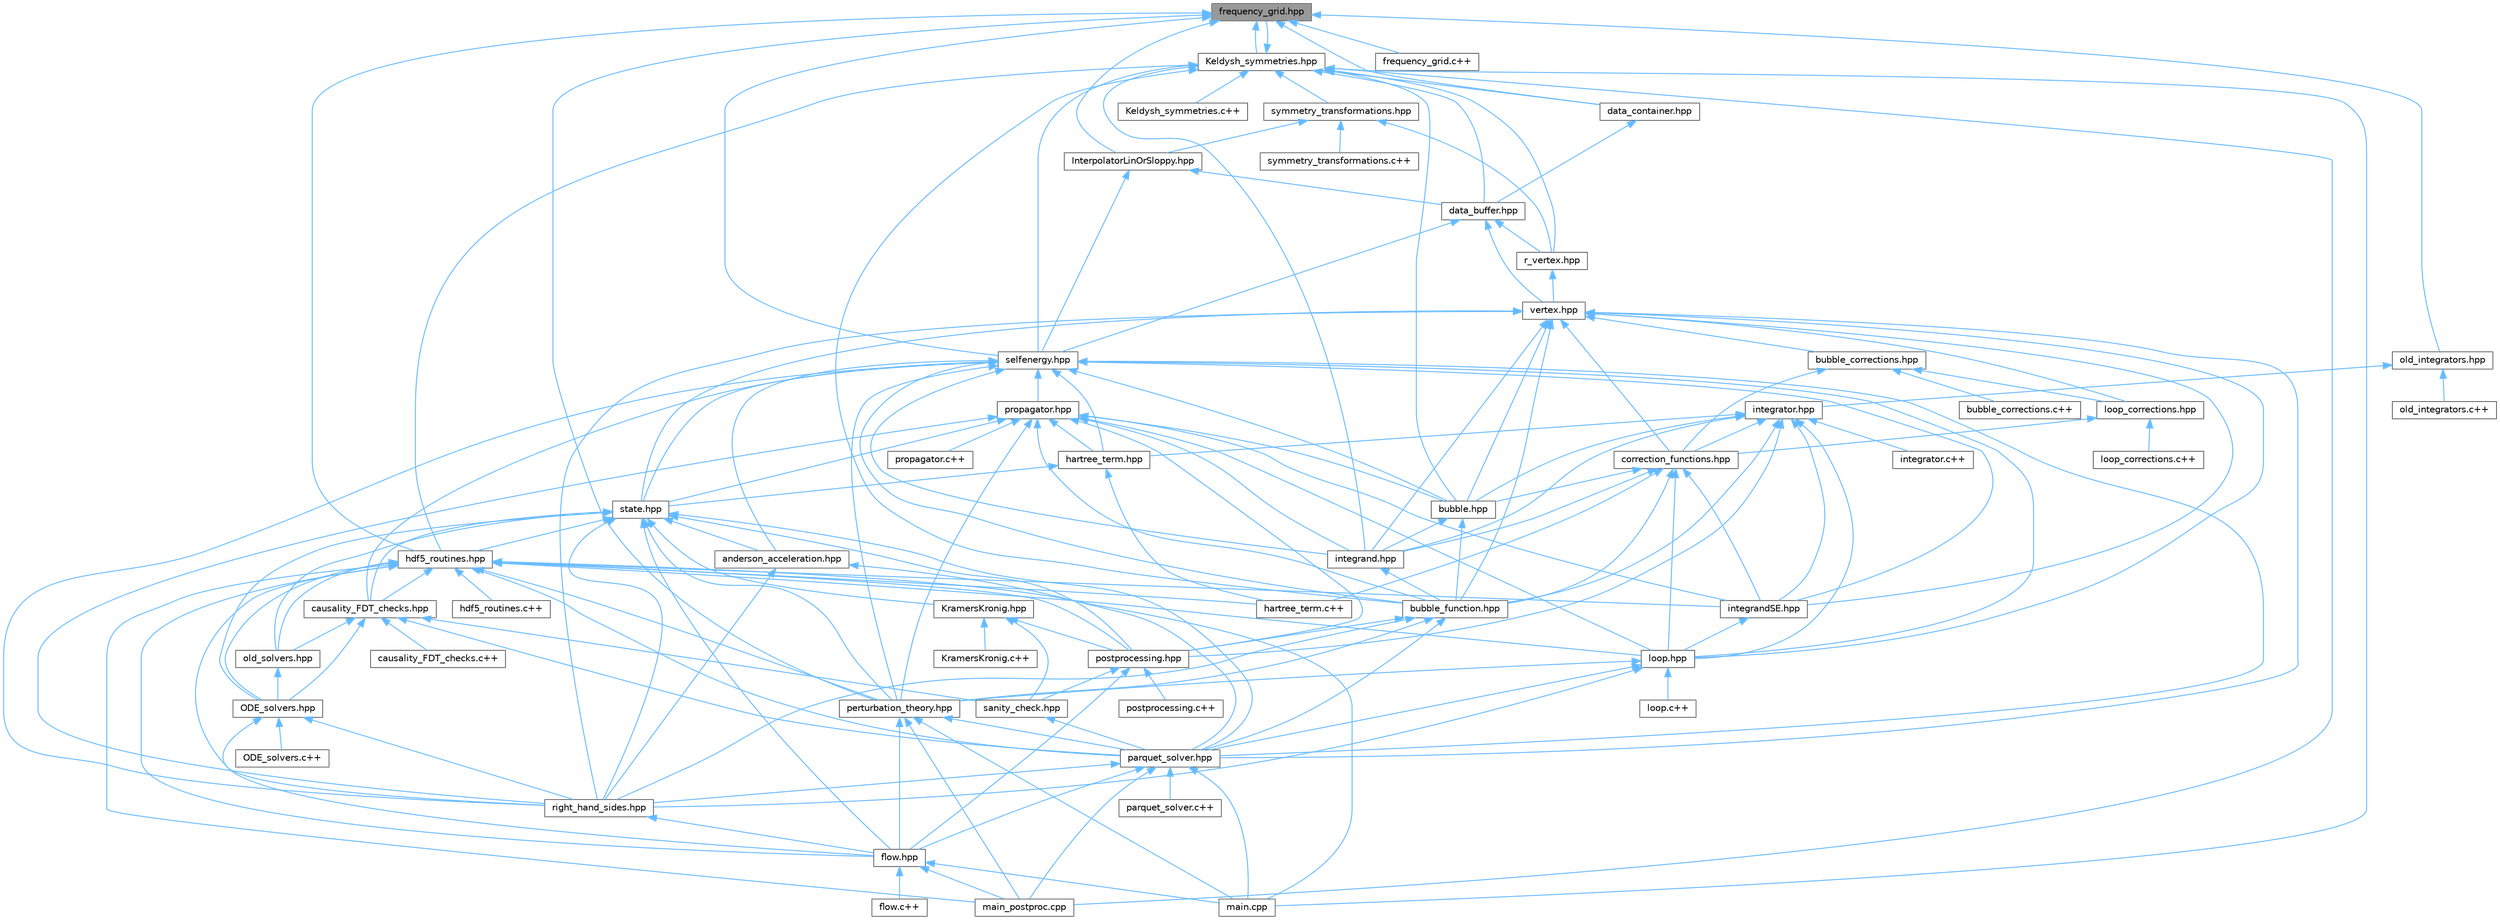digraph "frequency_grid.hpp"
{
 // INTERACTIVE_SVG=YES
 // LATEX_PDF_SIZE
  bgcolor="transparent";
  edge [fontname=Helvetica,fontsize=10,labelfontname=Helvetica,labelfontsize=10];
  node [fontname=Helvetica,fontsize=10,shape=box,height=0.2,width=0.4];
  Node1 [id="Node000001",label="frequency_grid.hpp",height=0.2,width=0.4,color="gray40", fillcolor="grey60", style="filled", fontcolor="black",tooltip=" "];
  Node1 -> Node2 [id="edge1_Node000001_Node000002",dir="back",color="steelblue1",style="solid",tooltip=" "];
  Node2 [id="Node000002",label="InterpolatorLinOrSloppy.hpp",height=0.2,width=0.4,color="grey40", fillcolor="white", style="filled",URL="$d3/d17/InterpolatorLinOrSloppy_8hpp.html",tooltip=" "];
  Node2 -> Node3 [id="edge2_Node000002_Node000003",dir="back",color="steelblue1",style="solid",tooltip=" "];
  Node3 [id="Node000003",label="data_buffer.hpp",height=0.2,width=0.4,color="grey40", fillcolor="white", style="filled",URL="$dc/d80/data__buffer_8hpp.html",tooltip=" "];
  Node3 -> Node4 [id="edge3_Node000003_Node000004",dir="back",color="steelblue1",style="solid",tooltip=" "];
  Node4 [id="Node000004",label="r_vertex.hpp",height=0.2,width=0.4,color="grey40", fillcolor="white", style="filled",URL="$d3/d22/r__vertex_8hpp.html",tooltip=" "];
  Node4 -> Node5 [id="edge4_Node000004_Node000005",dir="back",color="steelblue1",style="solid",tooltip=" "];
  Node5 [id="Node000005",label="vertex.hpp",height=0.2,width=0.4,color="grey40", fillcolor="white", style="filled",URL="$d1/d2d/vertex_8hpp.html",tooltip=" "];
  Node5 -> Node6 [id="edge5_Node000005_Node000006",dir="back",color="steelblue1",style="solid",tooltip=" "];
  Node6 [id="Node000006",label="bubble.hpp",height=0.2,width=0.4,color="grey40", fillcolor="white", style="filled",URL="$d0/dac/bubble_8hpp.html",tooltip=" "];
  Node6 -> Node7 [id="edge6_Node000006_Node000007",dir="back",color="steelblue1",style="solid",tooltip=" "];
  Node7 [id="Node000007",label="bubble_function.hpp",height=0.2,width=0.4,color="grey40", fillcolor="white", style="filled",URL="$de/de8/bubble__function_8hpp.html",tooltip=" "];
  Node7 -> Node8 [id="edge7_Node000007_Node000008",dir="back",color="steelblue1",style="solid",tooltip=" "];
  Node8 [id="Node000008",label="parquet_solver.hpp",height=0.2,width=0.4,color="grey40", fillcolor="white", style="filled",URL="$dd/d0a/parquet__solver_8hpp.html",tooltip=" "];
  Node8 -> Node9 [id="edge8_Node000008_Node000009",dir="back",color="steelblue1",style="solid",tooltip=" "];
  Node9 [id="Node000009",label="flow.hpp",height=0.2,width=0.4,color="grey40", fillcolor="white", style="filled",URL="$d5/d21/flow_8hpp.html",tooltip=" "];
  Node9 -> Node10 [id="edge9_Node000009_Node000010",dir="back",color="steelblue1",style="solid",tooltip=" "];
  Node10 [id="Node000010",label="flow.c++",height=0.2,width=0.4,color="grey40", fillcolor="white", style="filled",URL="$d4/dde/flow_8c_09_09.html",tooltip=" "];
  Node9 -> Node11 [id="edge10_Node000009_Node000011",dir="back",color="steelblue1",style="solid",tooltip=" "];
  Node11 [id="Node000011",label="main.cpp",height=0.2,width=0.4,color="grey40", fillcolor="white", style="filled",URL="$df/d0a/main_8cpp.html",tooltip=" "];
  Node9 -> Node12 [id="edge11_Node000009_Node000012",dir="back",color="steelblue1",style="solid",tooltip=" "];
  Node12 [id="Node000012",label="main_postproc.cpp",height=0.2,width=0.4,color="grey40", fillcolor="white", style="filled",URL="$dd/d00/main__postproc_8cpp.html",tooltip=" "];
  Node8 -> Node11 [id="edge12_Node000008_Node000011",dir="back",color="steelblue1",style="solid",tooltip=" "];
  Node8 -> Node12 [id="edge13_Node000008_Node000012",dir="back",color="steelblue1",style="solid",tooltip=" "];
  Node8 -> Node13 [id="edge14_Node000008_Node000013",dir="back",color="steelblue1",style="solid",tooltip=" "];
  Node13 [id="Node000013",label="parquet_solver.c++",height=0.2,width=0.4,color="grey40", fillcolor="white", style="filled",URL="$d5/d94/parquet__solver_8c_09_09.html",tooltip=" "];
  Node8 -> Node14 [id="edge15_Node000008_Node000014",dir="back",color="steelblue1",style="solid",tooltip=" "];
  Node14 [id="Node000014",label="right_hand_sides.hpp",height=0.2,width=0.4,color="grey40", fillcolor="white", style="filled",URL="$d8/dea/right__hand__sides_8hpp.html",tooltip=" "];
  Node14 -> Node9 [id="edge16_Node000014_Node000009",dir="back",color="steelblue1",style="solid",tooltip=" "];
  Node7 -> Node15 [id="edge17_Node000007_Node000015",dir="back",color="steelblue1",style="solid",tooltip=" "];
  Node15 [id="Node000015",label="perturbation_theory.hpp",height=0.2,width=0.4,color="grey40", fillcolor="white", style="filled",URL="$d5/d0d/perturbation__theory_8hpp.html",tooltip=" "];
  Node15 -> Node9 [id="edge18_Node000015_Node000009",dir="back",color="steelblue1",style="solid",tooltip=" "];
  Node15 -> Node11 [id="edge19_Node000015_Node000011",dir="back",color="steelblue1",style="solid",tooltip=" "];
  Node15 -> Node12 [id="edge20_Node000015_Node000012",dir="back",color="steelblue1",style="solid",tooltip=" "];
  Node15 -> Node8 [id="edge21_Node000015_Node000008",dir="back",color="steelblue1",style="solid",tooltip=" "];
  Node7 -> Node16 [id="edge22_Node000007_Node000016",dir="back",color="steelblue1",style="solid",tooltip=" "];
  Node16 [id="Node000016",label="postprocessing.hpp",height=0.2,width=0.4,color="grey40", fillcolor="white", style="filled",URL="$d4/d81/postprocessing_8hpp.html",tooltip=" "];
  Node16 -> Node9 [id="edge23_Node000016_Node000009",dir="back",color="steelblue1",style="solid",tooltip=" "];
  Node16 -> Node17 [id="edge24_Node000016_Node000017",dir="back",color="steelblue1",style="solid",tooltip=" "];
  Node17 [id="Node000017",label="postprocessing.c++",height=0.2,width=0.4,color="grey40", fillcolor="white", style="filled",URL="$d9/dae/postprocessing_8c_09_09.html",tooltip=" "];
  Node16 -> Node18 [id="edge25_Node000016_Node000018",dir="back",color="steelblue1",style="solid",tooltip=" "];
  Node18 [id="Node000018",label="sanity_check.hpp",height=0.2,width=0.4,color="grey40", fillcolor="white", style="filled",URL="$d2/d3f/sanity__check_8hpp.html",tooltip=" "];
  Node18 -> Node8 [id="edge26_Node000018_Node000008",dir="back",color="steelblue1",style="solid",tooltip=" "];
  Node7 -> Node14 [id="edge27_Node000007_Node000014",dir="back",color="steelblue1",style="solid",tooltip=" "];
  Node6 -> Node19 [id="edge28_Node000006_Node000019",dir="back",color="steelblue1",style="solid",tooltip=" "];
  Node19 [id="Node000019",label="integrand.hpp",height=0.2,width=0.4,color="grey40", fillcolor="white", style="filled",URL="$df/d83/integrand_8hpp.html",tooltip=" "];
  Node19 -> Node7 [id="edge29_Node000019_Node000007",dir="back",color="steelblue1",style="solid",tooltip=" "];
  Node5 -> Node20 [id="edge30_Node000005_Node000020",dir="back",color="steelblue1",style="solid",tooltip=" "];
  Node20 [id="Node000020",label="bubble_corrections.hpp",height=0.2,width=0.4,color="grey40", fillcolor="white", style="filled",URL="$dd/dea/bubble__corrections_8hpp.html",tooltip=" "];
  Node20 -> Node21 [id="edge31_Node000020_Node000021",dir="back",color="steelblue1",style="solid",tooltip=" "];
  Node21 [id="Node000021",label="bubble_corrections.c++",height=0.2,width=0.4,color="grey40", fillcolor="white", style="filled",URL="$d7/d3a/bubble__corrections_8c_09_09.html",tooltip=" "];
  Node20 -> Node22 [id="edge32_Node000020_Node000022",dir="back",color="steelblue1",style="solid",tooltip=" "];
  Node22 [id="Node000022",label="correction_functions.hpp",height=0.2,width=0.4,color="grey40", fillcolor="white", style="filled",URL="$d2/df0/correction__functions_8hpp.html",tooltip=" "];
  Node22 -> Node6 [id="edge33_Node000022_Node000006",dir="back",color="steelblue1",style="solid",tooltip=" "];
  Node22 -> Node7 [id="edge34_Node000022_Node000007",dir="back",color="steelblue1",style="solid",tooltip=" "];
  Node22 -> Node23 [id="edge35_Node000022_Node000023",dir="back",color="steelblue1",style="solid",tooltip=" "];
  Node23 [id="Node000023",label="hartree_term.c++",height=0.2,width=0.4,color="grey40", fillcolor="white", style="filled",URL="$d4/d92/hartree__term_8c_09_09.html",tooltip=" "];
  Node22 -> Node19 [id="edge36_Node000022_Node000019",dir="back",color="steelblue1",style="solid",tooltip=" "];
  Node22 -> Node24 [id="edge37_Node000022_Node000024",dir="back",color="steelblue1",style="solid",tooltip=" "];
  Node24 [id="Node000024",label="integrandSE.hpp",height=0.2,width=0.4,color="grey40", fillcolor="white", style="filled",URL="$de/d65/integrandSE_8hpp.html",tooltip=" "];
  Node24 -> Node25 [id="edge38_Node000024_Node000025",dir="back",color="steelblue1",style="solid",tooltip=" "];
  Node25 [id="Node000025",label="loop.hpp",height=0.2,width=0.4,color="grey40", fillcolor="white", style="filled",URL="$d8/d1d/loop_8hpp.html",tooltip=" "];
  Node25 -> Node26 [id="edge39_Node000025_Node000026",dir="back",color="steelblue1",style="solid",tooltip=" "];
  Node26 [id="Node000026",label="loop.c++",height=0.2,width=0.4,color="grey40", fillcolor="white", style="filled",URL="$d5/dae/loop_8c_09_09.html",tooltip=" "];
  Node25 -> Node8 [id="edge40_Node000025_Node000008",dir="back",color="steelblue1",style="solid",tooltip=" "];
  Node25 -> Node15 [id="edge41_Node000025_Node000015",dir="back",color="steelblue1",style="solid",tooltip=" "];
  Node25 -> Node14 [id="edge42_Node000025_Node000014",dir="back",color="steelblue1",style="solid",tooltip=" "];
  Node22 -> Node25 [id="edge43_Node000022_Node000025",dir="back",color="steelblue1",style="solid",tooltip=" "];
  Node20 -> Node27 [id="edge44_Node000020_Node000027",dir="back",color="steelblue1",style="solid",tooltip=" "];
  Node27 [id="Node000027",label="loop_corrections.hpp",height=0.2,width=0.4,color="grey40", fillcolor="white", style="filled",URL="$d0/d0e/loop__corrections_8hpp.html",tooltip=" "];
  Node27 -> Node22 [id="edge45_Node000027_Node000022",dir="back",color="steelblue1",style="solid",tooltip=" "];
  Node27 -> Node28 [id="edge46_Node000027_Node000028",dir="back",color="steelblue1",style="solid",tooltip=" "];
  Node28 [id="Node000028",label="loop_corrections.c++",height=0.2,width=0.4,color="grey40", fillcolor="white", style="filled",URL="$d7/df0/loop__corrections_8c_09_09.html",tooltip=" "];
  Node5 -> Node7 [id="edge47_Node000005_Node000007",dir="back",color="steelblue1",style="solid",tooltip=" "];
  Node5 -> Node22 [id="edge48_Node000005_Node000022",dir="back",color="steelblue1",style="solid",tooltip=" "];
  Node5 -> Node19 [id="edge49_Node000005_Node000019",dir="back",color="steelblue1",style="solid",tooltip=" "];
  Node5 -> Node24 [id="edge50_Node000005_Node000024",dir="back",color="steelblue1",style="solid",tooltip=" "];
  Node5 -> Node25 [id="edge51_Node000005_Node000025",dir="back",color="steelblue1",style="solid",tooltip=" "];
  Node5 -> Node27 [id="edge52_Node000005_Node000027",dir="back",color="steelblue1",style="solid",tooltip=" "];
  Node5 -> Node8 [id="edge53_Node000005_Node000008",dir="back",color="steelblue1",style="solid",tooltip=" "];
  Node5 -> Node14 [id="edge54_Node000005_Node000014",dir="back",color="steelblue1",style="solid",tooltip=" "];
  Node5 -> Node29 [id="edge55_Node000005_Node000029",dir="back",color="steelblue1",style="solid",tooltip=" "];
  Node29 [id="Node000029",label="state.hpp",height=0.2,width=0.4,color="grey40", fillcolor="white", style="filled",URL="$da/d3b/state_8hpp.html",tooltip=" "];
  Node29 -> Node30 [id="edge56_Node000029_Node000030",dir="back",color="steelblue1",style="solid",tooltip=" "];
  Node30 [id="Node000030",label="KramersKronig.hpp",height=0.2,width=0.4,color="grey40", fillcolor="white", style="filled",URL="$d1/db3/KramersKronig_8hpp.html",tooltip=" "];
  Node30 -> Node31 [id="edge57_Node000030_Node000031",dir="back",color="steelblue1",style="solid",tooltip=" "];
  Node31 [id="Node000031",label="KramersKronig.c++",height=0.2,width=0.4,color="grey40", fillcolor="white", style="filled",URL="$d7/d43/KramersKronig_8c_09_09.html",tooltip=" "];
  Node30 -> Node16 [id="edge58_Node000030_Node000016",dir="back",color="steelblue1",style="solid",tooltip=" "];
  Node30 -> Node18 [id="edge59_Node000030_Node000018",dir="back",color="steelblue1",style="solid",tooltip=" "];
  Node29 -> Node32 [id="edge60_Node000029_Node000032",dir="back",color="steelblue1",style="solid",tooltip=" "];
  Node32 [id="Node000032",label="ODE_solvers.hpp",height=0.2,width=0.4,color="grey40", fillcolor="white", style="filled",URL="$da/dc3/ODE__solvers_8hpp.html",tooltip=" "];
  Node32 -> Node33 [id="edge61_Node000032_Node000033",dir="back",color="steelblue1",style="solid",tooltip=" "];
  Node33 [id="Node000033",label="ODE_solvers.c++",height=0.2,width=0.4,color="grey40", fillcolor="white", style="filled",URL="$de/dd8/ODE__solvers_8c_09_09.html",tooltip=" "];
  Node32 -> Node9 [id="edge62_Node000032_Node000009",dir="back",color="steelblue1",style="solid",tooltip=" "];
  Node32 -> Node14 [id="edge63_Node000032_Node000014",dir="back",color="steelblue1",style="solid",tooltip=" "];
  Node29 -> Node34 [id="edge64_Node000029_Node000034",dir="back",color="steelblue1",style="solid",tooltip=" "];
  Node34 [id="Node000034",label="anderson_acceleration.hpp",height=0.2,width=0.4,color="grey40", fillcolor="white", style="filled",URL="$d6/d7b/anderson__acceleration_8hpp.html",tooltip=" "];
  Node34 -> Node8 [id="edge65_Node000034_Node000008",dir="back",color="steelblue1",style="solid",tooltip=" "];
  Node34 -> Node14 [id="edge66_Node000034_Node000014",dir="back",color="steelblue1",style="solid",tooltip=" "];
  Node29 -> Node35 [id="edge67_Node000029_Node000035",dir="back",color="steelblue1",style="solid",tooltip=" "];
  Node35 [id="Node000035",label="causality_FDT_checks.hpp",height=0.2,width=0.4,color="grey40", fillcolor="white", style="filled",URL="$d1/d75/causality__FDT__checks_8hpp.html",tooltip=" "];
  Node35 -> Node32 [id="edge68_Node000035_Node000032",dir="back",color="steelblue1",style="solid",tooltip=" "];
  Node35 -> Node36 [id="edge69_Node000035_Node000036",dir="back",color="steelblue1",style="solid",tooltip=" "];
  Node36 [id="Node000036",label="causality_FDT_checks.c++",height=0.2,width=0.4,color="grey40", fillcolor="white", style="filled",URL="$d8/dca/causality__FDT__checks_8c_09_09.html",tooltip=" "];
  Node35 -> Node37 [id="edge70_Node000035_Node000037",dir="back",color="steelblue1",style="solid",tooltip=" "];
  Node37 [id="Node000037",label="old_solvers.hpp",height=0.2,width=0.4,color="grey40", fillcolor="white", style="filled",URL="$dd/df7/old__solvers_8hpp.html",tooltip=" "];
  Node37 -> Node32 [id="edge71_Node000037_Node000032",dir="back",color="steelblue1",style="solid",tooltip=" "];
  Node35 -> Node8 [id="edge72_Node000035_Node000008",dir="back",color="steelblue1",style="solid",tooltip=" "];
  Node35 -> Node18 [id="edge73_Node000035_Node000018",dir="back",color="steelblue1",style="solid",tooltip=" "];
  Node29 -> Node9 [id="edge74_Node000029_Node000009",dir="back",color="steelblue1",style="solid",tooltip=" "];
  Node29 -> Node38 [id="edge75_Node000029_Node000038",dir="back",color="steelblue1",style="solid",tooltip=" "];
  Node38 [id="Node000038",label="hdf5_routines.hpp",height=0.2,width=0.4,color="grey40", fillcolor="white", style="filled",URL="$d5/de4/hdf5__routines_8hpp.html",tooltip=" "];
  Node38 -> Node32 [id="edge76_Node000038_Node000032",dir="back",color="steelblue1",style="solid",tooltip=" "];
  Node38 -> Node35 [id="edge77_Node000038_Node000035",dir="back",color="steelblue1",style="solid",tooltip=" "];
  Node38 -> Node9 [id="edge78_Node000038_Node000009",dir="back",color="steelblue1",style="solid",tooltip=" "];
  Node38 -> Node23 [id="edge79_Node000038_Node000023",dir="back",color="steelblue1",style="solid",tooltip=" "];
  Node38 -> Node39 [id="edge80_Node000038_Node000039",dir="back",color="steelblue1",style="solid",tooltip=" "];
  Node39 [id="Node000039",label="hdf5_routines.c++",height=0.2,width=0.4,color="grey40", fillcolor="white", style="filled",URL="$d5/d4f/hdf5__routines_8c_09_09.html",tooltip=" "];
  Node38 -> Node24 [id="edge81_Node000038_Node000024",dir="back",color="steelblue1",style="solid",tooltip=" "];
  Node38 -> Node25 [id="edge82_Node000038_Node000025",dir="back",color="steelblue1",style="solid",tooltip=" "];
  Node38 -> Node11 [id="edge83_Node000038_Node000011",dir="back",color="steelblue1",style="solid",tooltip=" "];
  Node38 -> Node12 [id="edge84_Node000038_Node000012",dir="back",color="steelblue1",style="solid",tooltip=" "];
  Node38 -> Node37 [id="edge85_Node000038_Node000037",dir="back",color="steelblue1",style="solid",tooltip=" "];
  Node38 -> Node8 [id="edge86_Node000038_Node000008",dir="back",color="steelblue1",style="solid",tooltip=" "];
  Node38 -> Node15 [id="edge87_Node000038_Node000015",dir="back",color="steelblue1",style="solid",tooltip=" "];
  Node38 -> Node16 [id="edge88_Node000038_Node000016",dir="back",color="steelblue1",style="solid",tooltip=" "];
  Node38 -> Node14 [id="edge89_Node000038_Node000014",dir="back",color="steelblue1",style="solid",tooltip=" "];
  Node29 -> Node37 [id="edge90_Node000029_Node000037",dir="back",color="steelblue1",style="solid",tooltip=" "];
  Node29 -> Node8 [id="edge91_Node000029_Node000008",dir="back",color="steelblue1",style="solid",tooltip=" "];
  Node29 -> Node15 [id="edge92_Node000029_Node000015",dir="back",color="steelblue1",style="solid",tooltip=" "];
  Node29 -> Node16 [id="edge93_Node000029_Node000016",dir="back",color="steelblue1",style="solid",tooltip=" "];
  Node29 -> Node14 [id="edge94_Node000029_Node000014",dir="back",color="steelblue1",style="solid",tooltip=" "];
  Node3 -> Node40 [id="edge95_Node000003_Node000040",dir="back",color="steelblue1",style="solid",tooltip=" "];
  Node40 [id="Node000040",label="selfenergy.hpp",height=0.2,width=0.4,color="grey40", fillcolor="white", style="filled",URL="$d6/d2d/selfenergy_8hpp.html",tooltip=" "];
  Node40 -> Node34 [id="edge96_Node000040_Node000034",dir="back",color="steelblue1",style="solid",tooltip=" "];
  Node40 -> Node6 [id="edge97_Node000040_Node000006",dir="back",color="steelblue1",style="solid",tooltip=" "];
  Node40 -> Node7 [id="edge98_Node000040_Node000007",dir="back",color="steelblue1",style="solid",tooltip=" "];
  Node40 -> Node35 [id="edge99_Node000040_Node000035",dir="back",color="steelblue1",style="solid",tooltip=" "];
  Node40 -> Node41 [id="edge100_Node000040_Node000041",dir="back",color="steelblue1",style="solid",tooltip=" "];
  Node41 [id="Node000041",label="hartree_term.hpp",height=0.2,width=0.4,color="grey40", fillcolor="white", style="filled",URL="$d1/db3/hartree__term_8hpp.html",tooltip=" "];
  Node41 -> Node23 [id="edge101_Node000041_Node000023",dir="back",color="steelblue1",style="solid",tooltip=" "];
  Node41 -> Node29 [id="edge102_Node000041_Node000029",dir="back",color="steelblue1",style="solid",tooltip=" "];
  Node40 -> Node19 [id="edge103_Node000040_Node000019",dir="back",color="steelblue1",style="solid",tooltip=" "];
  Node40 -> Node24 [id="edge104_Node000040_Node000024",dir="back",color="steelblue1",style="solid",tooltip=" "];
  Node40 -> Node25 [id="edge105_Node000040_Node000025",dir="back",color="steelblue1",style="solid",tooltip=" "];
  Node40 -> Node8 [id="edge106_Node000040_Node000008",dir="back",color="steelblue1",style="solid",tooltip=" "];
  Node40 -> Node15 [id="edge107_Node000040_Node000015",dir="back",color="steelblue1",style="solid",tooltip=" "];
  Node40 -> Node42 [id="edge108_Node000040_Node000042",dir="back",color="steelblue1",style="solid",tooltip=" "];
  Node42 [id="Node000042",label="propagator.hpp",height=0.2,width=0.4,color="grey40", fillcolor="white", style="filled",URL="$d5/df7/propagator_8hpp.html",tooltip=" "];
  Node42 -> Node6 [id="edge109_Node000042_Node000006",dir="back",color="steelblue1",style="solid",tooltip=" "];
  Node42 -> Node7 [id="edge110_Node000042_Node000007",dir="back",color="steelblue1",style="solid",tooltip=" "];
  Node42 -> Node41 [id="edge111_Node000042_Node000041",dir="back",color="steelblue1",style="solid",tooltip=" "];
  Node42 -> Node19 [id="edge112_Node000042_Node000019",dir="back",color="steelblue1",style="solid",tooltip=" "];
  Node42 -> Node24 [id="edge113_Node000042_Node000024",dir="back",color="steelblue1",style="solid",tooltip=" "];
  Node42 -> Node25 [id="edge114_Node000042_Node000025",dir="back",color="steelblue1",style="solid",tooltip=" "];
  Node42 -> Node15 [id="edge115_Node000042_Node000015",dir="back",color="steelblue1",style="solid",tooltip=" "];
  Node42 -> Node16 [id="edge116_Node000042_Node000016",dir="back",color="steelblue1",style="solid",tooltip=" "];
  Node42 -> Node43 [id="edge117_Node000042_Node000043",dir="back",color="steelblue1",style="solid",tooltip=" "];
  Node43 [id="Node000043",label="propagator.c++",height=0.2,width=0.4,color="grey40", fillcolor="white", style="filled",URL="$de/d5d/propagator_8c_09_09.html",tooltip=" "];
  Node42 -> Node14 [id="edge118_Node000042_Node000014",dir="back",color="steelblue1",style="solid",tooltip=" "];
  Node42 -> Node29 [id="edge119_Node000042_Node000029",dir="back",color="steelblue1",style="solid",tooltip=" "];
  Node40 -> Node14 [id="edge120_Node000040_Node000014",dir="back",color="steelblue1",style="solid",tooltip=" "];
  Node40 -> Node29 [id="edge121_Node000040_Node000029",dir="back",color="steelblue1",style="solid",tooltip=" "];
  Node3 -> Node5 [id="edge122_Node000003_Node000005",dir="back",color="steelblue1",style="solid",tooltip=" "];
  Node2 -> Node40 [id="edge123_Node000002_Node000040",dir="back",color="steelblue1",style="solid",tooltip=" "];
  Node1 -> Node44 [id="edge124_Node000001_Node000044",dir="back",color="steelblue1",style="solid",tooltip=" "];
  Node44 [id="Node000044",label="Keldysh_symmetries.hpp",height=0.2,width=0.4,color="grey40", fillcolor="white", style="filled",URL="$d2/d1a/Keldysh__symmetries_8hpp.html",tooltip=" "];
  Node44 -> Node45 [id="edge125_Node000044_Node000045",dir="back",color="steelblue1",style="solid",tooltip=" "];
  Node45 [id="Node000045",label="Keldysh_symmetries.c++",height=0.2,width=0.4,color="grey40", fillcolor="white", style="filled",URL="$d4/de0/Keldysh__symmetries_8c_09_09.html",tooltip=" "];
  Node44 -> Node6 [id="edge126_Node000044_Node000006",dir="back",color="steelblue1",style="solid",tooltip=" "];
  Node44 -> Node7 [id="edge127_Node000044_Node000007",dir="back",color="steelblue1",style="solid",tooltip=" "];
  Node44 -> Node3 [id="edge128_Node000044_Node000003",dir="back",color="steelblue1",style="solid",tooltip=" "];
  Node44 -> Node46 [id="edge129_Node000044_Node000046",dir="back",color="steelblue1",style="solid",tooltip=" "];
  Node46 [id="Node000046",label="data_container.hpp",height=0.2,width=0.4,color="grey40", fillcolor="white", style="filled",URL="$da/dbc/data__container_8hpp.html",tooltip=" "];
  Node46 -> Node3 [id="edge130_Node000046_Node000003",dir="back",color="steelblue1",style="solid",tooltip=" "];
  Node44 -> Node1 [id="edge131_Node000044_Node000001",dir="back",color="steelblue1",style="solid",tooltip=" "];
  Node44 -> Node38 [id="edge132_Node000044_Node000038",dir="back",color="steelblue1",style="solid",tooltip=" "];
  Node44 -> Node19 [id="edge133_Node000044_Node000019",dir="back",color="steelblue1",style="solid",tooltip=" "];
  Node44 -> Node11 [id="edge134_Node000044_Node000011",dir="back",color="steelblue1",style="solid",tooltip=" "];
  Node44 -> Node12 [id="edge135_Node000044_Node000012",dir="back",color="steelblue1",style="solid",tooltip=" "];
  Node44 -> Node4 [id="edge136_Node000044_Node000004",dir="back",color="steelblue1",style="solid",tooltip=" "];
  Node44 -> Node40 [id="edge137_Node000044_Node000040",dir="back",color="steelblue1",style="solid",tooltip=" "];
  Node44 -> Node47 [id="edge138_Node000044_Node000047",dir="back",color="steelblue1",style="solid",tooltip=" "];
  Node47 [id="Node000047",label="symmetry_transformations.hpp",height=0.2,width=0.4,color="grey40", fillcolor="white", style="filled",URL="$db/d7d/symmetry__transformations_8hpp.html",tooltip=" "];
  Node47 -> Node2 [id="edge139_Node000047_Node000002",dir="back",color="steelblue1",style="solid",tooltip=" "];
  Node47 -> Node4 [id="edge140_Node000047_Node000004",dir="back",color="steelblue1",style="solid",tooltip=" "];
  Node47 -> Node48 [id="edge141_Node000047_Node000048",dir="back",color="steelblue1",style="solid",tooltip=" "];
  Node48 [id="Node000048",label="symmetry_transformations.c++",height=0.2,width=0.4,color="grey40", fillcolor="white", style="filled",URL="$d5/def/symmetry__transformations_8c_09_09.html",tooltip=" "];
  Node1 -> Node46 [id="edge142_Node000001_Node000046",dir="back",color="steelblue1",style="solid",tooltip=" "];
  Node1 -> Node49 [id="edge143_Node000001_Node000049",dir="back",color="steelblue1",style="solid",tooltip=" "];
  Node49 [id="Node000049",label="frequency_grid.c++",height=0.2,width=0.4,color="grey40", fillcolor="white", style="filled",URL="$d5/d3d/frequency__grid_8c_09_09.html",tooltip=" "];
  Node1 -> Node38 [id="edge144_Node000001_Node000038",dir="back",color="steelblue1",style="solid",tooltip=" "];
  Node1 -> Node50 [id="edge145_Node000001_Node000050",dir="back",color="steelblue1",style="solid",tooltip=" "];
  Node50 [id="Node000050",label="old_integrators.hpp",height=0.2,width=0.4,color="grey40", fillcolor="white", style="filled",URL="$d7/d65/old__integrators_8hpp.html",tooltip=" "];
  Node50 -> Node51 [id="edge146_Node000050_Node000051",dir="back",color="steelblue1",style="solid",tooltip=" "];
  Node51 [id="Node000051",label="integrator.hpp",height=0.2,width=0.4,color="grey40", fillcolor="white", style="filled",URL="$dd/d1f/integrator_8hpp.html",tooltip=" "];
  Node51 -> Node6 [id="edge147_Node000051_Node000006",dir="back",color="steelblue1",style="solid",tooltip=" "];
  Node51 -> Node7 [id="edge148_Node000051_Node000007",dir="back",color="steelblue1",style="solid",tooltip=" "];
  Node51 -> Node22 [id="edge149_Node000051_Node000022",dir="back",color="steelblue1",style="solid",tooltip=" "];
  Node51 -> Node41 [id="edge150_Node000051_Node000041",dir="back",color="steelblue1",style="solid",tooltip=" "];
  Node51 -> Node19 [id="edge151_Node000051_Node000019",dir="back",color="steelblue1",style="solid",tooltip=" "];
  Node51 -> Node24 [id="edge152_Node000051_Node000024",dir="back",color="steelblue1",style="solid",tooltip=" "];
  Node51 -> Node52 [id="edge153_Node000051_Node000052",dir="back",color="steelblue1",style="solid",tooltip=" "];
  Node52 [id="Node000052",label="integrator.c++",height=0.2,width=0.4,color="grey40", fillcolor="white", style="filled",URL="$d7/d61/integrator_8c_09_09.html",tooltip=" "];
  Node51 -> Node25 [id="edge154_Node000051_Node000025",dir="back",color="steelblue1",style="solid",tooltip=" "];
  Node51 -> Node16 [id="edge155_Node000051_Node000016",dir="back",color="steelblue1",style="solid",tooltip=" "];
  Node50 -> Node53 [id="edge156_Node000050_Node000053",dir="back",color="steelblue1",style="solid",tooltip=" "];
  Node53 [id="Node000053",label="old_integrators.c++",height=0.2,width=0.4,color="grey40", fillcolor="white", style="filled",URL="$de/d11/old__integrators_8c_09_09.html",tooltip=" "];
  Node1 -> Node15 [id="edge157_Node000001_Node000015",dir="back",color="steelblue1",style="solid",tooltip=" "];
  Node1 -> Node40 [id="edge158_Node000001_Node000040",dir="back",color="steelblue1",style="solid",tooltip=" "];
}
